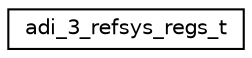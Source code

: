 digraph "Graphical Class Hierarchy"
{
 // LATEX_PDF_SIZE
  edge [fontname="Helvetica",fontsize="10",labelfontname="Helvetica",labelfontsize="10"];
  node [fontname="Helvetica",fontsize="10",shape=record];
  rankdir="LR";
  Node0 [label="adi_3_refsys_regs_t",height=0.2,width=0.4,color="black", fillcolor="white", style="filled",URL="$structadi__3__refsys__regs__t.html",tooltip="ADI_3_REFSYS registers."];
}
